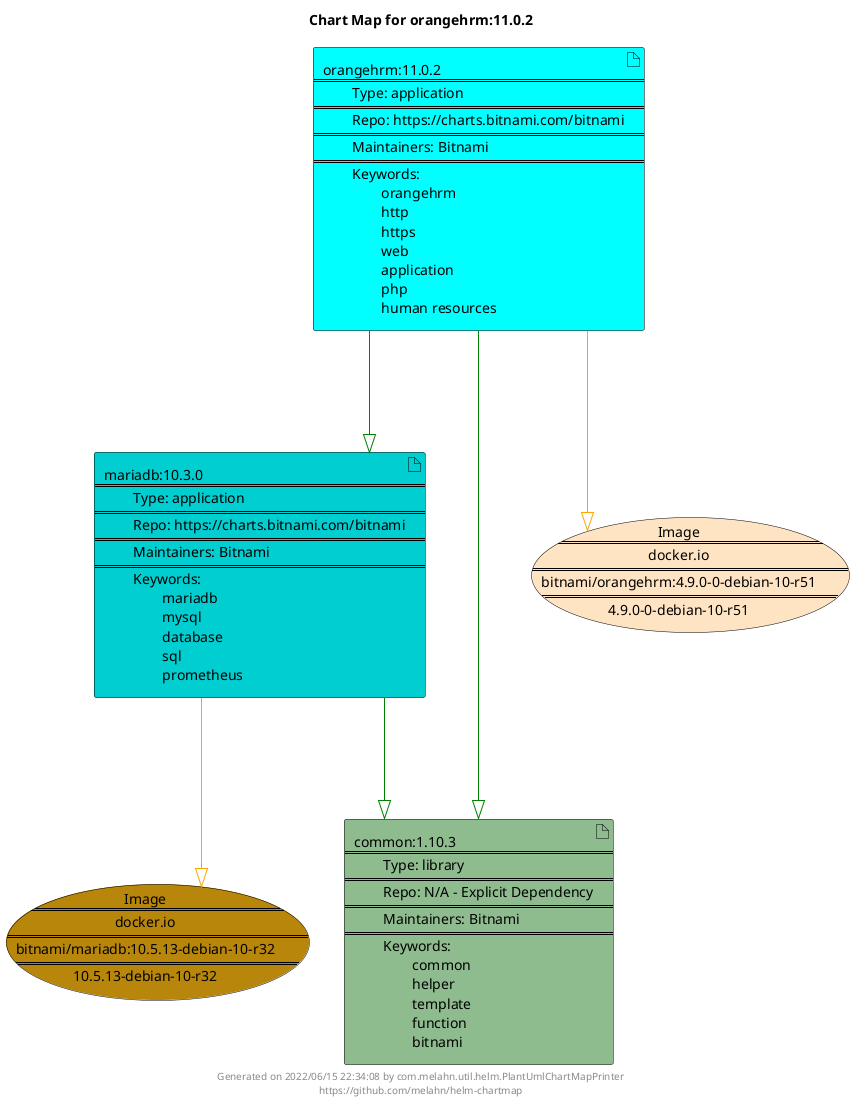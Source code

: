 @startuml
skinparam linetype ortho
skinparam backgroundColor white
skinparam usecaseBorderColor black
skinparam usecaseArrowColor LightSlateGray
skinparam artifactBorderColor black
skinparam artifactArrowColor LightSlateGray

title Chart Map for orangehrm:11.0.2

'There are 3 referenced Helm Charts
artifact "mariadb:10.3.0\n====\n\tType: application\n====\n\tRepo: https://charts.bitnami.com/bitnami\n====\n\tMaintainers: Bitnami\n====\n\tKeywords: \n\t\tmariadb\n\t\tmysql\n\t\tdatabase\n\t\tsql\n\t\tprometheus" as mariadb_10_3_0 #DarkTurquoise
artifact "orangehrm:11.0.2\n====\n\tType: application\n====\n\tRepo: https://charts.bitnami.com/bitnami\n====\n\tMaintainers: Bitnami\n====\n\tKeywords: \n\t\torangehrm\n\t\thttp\n\t\thttps\n\t\tweb\n\t\tapplication\n\t\tphp\n\t\thuman resources" as orangehrm_11_0_2 #Cyan
artifact "common:1.10.3\n====\n\tType: library\n====\n\tRepo: N/A - Explicit Dependency\n====\n\tMaintainers: Bitnami\n====\n\tKeywords: \n\t\tcommon\n\t\thelper\n\t\ttemplate\n\t\tfunction\n\t\tbitnami" as common_1_10_3 #DarkSeaGreen

'There are 2 referenced Docker Images
usecase "Image\n====\ndocker.io\n====\nbitnami/orangehrm:4.9.0-0-debian-10-r51\n====\n4.9.0-0-debian-10-r51" as docker_io_bitnami_orangehrm_4_9_0_0_debian_10_r51 #Bisque
usecase "Image\n====\ndocker.io\n====\nbitnami/mariadb:10.5.13-debian-10-r32\n====\n10.5.13-debian-10-r32" as docker_io_bitnami_mariadb_10_5_13_debian_10_r32 #DarkGoldenRod

'Chart Dependencies
orangehrm_11_0_2--[#green]-|>mariadb_10_3_0
mariadb_10_3_0--[#green]-|>common_1_10_3
orangehrm_11_0_2--[#green]-|>common_1_10_3
mariadb_10_3_0--[#orange]-|>docker_io_bitnami_mariadb_10_5_13_debian_10_r32
orangehrm_11_0_2--[#orange]-|>docker_io_bitnami_orangehrm_4_9_0_0_debian_10_r51

center footer Generated on 2022/06/15 22:34:08 by com.melahn.util.helm.PlantUmlChartMapPrinter\nhttps://github.com/melahn/helm-chartmap
@enduml
